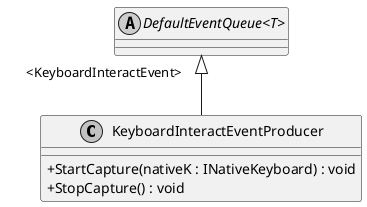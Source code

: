 @startuml
skinparam monochrome true
skinparam ClassAttributeIconSize 0
!startsub default
class KeyboardInteractEventProducer {
    + StartCapture(nativeK : INativeKeyboard) : void
    + StopCapture() : void
}
abstract class "DefaultEventQueue<T>" {
}
!endsub
"DefaultEventQueue<T>" "      <KeyboardInteractEvent>" <|-- KeyboardInteractEventProducer
@enduml
